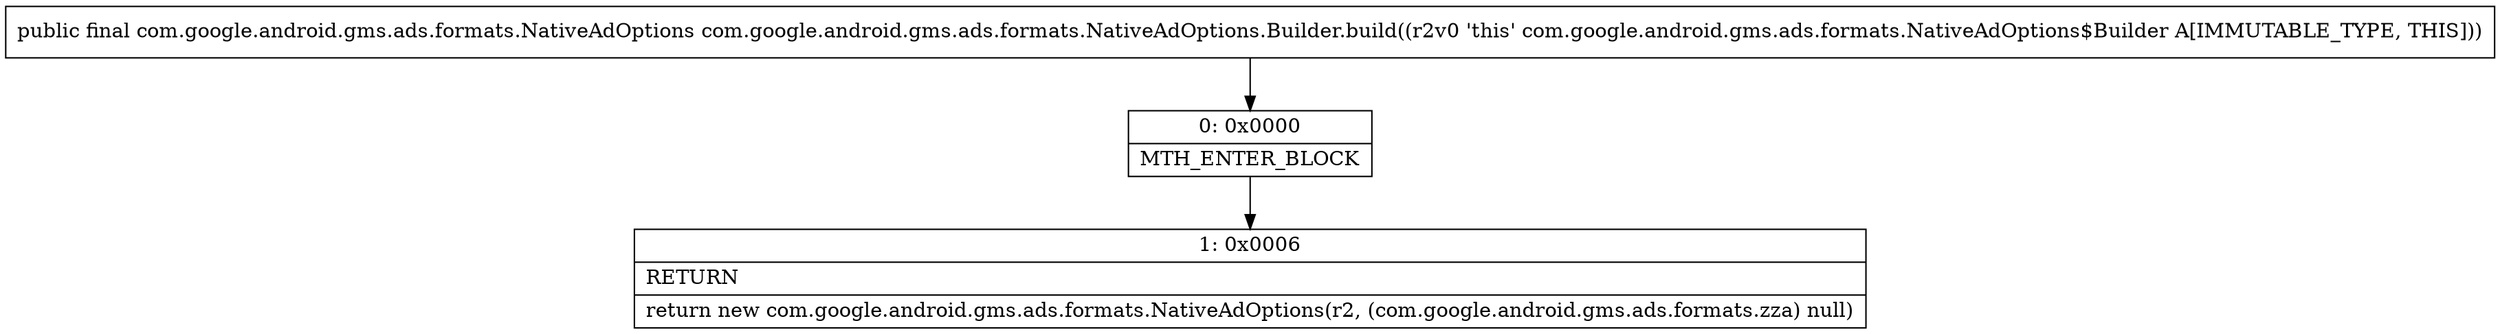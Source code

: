 digraph "CFG forcom.google.android.gms.ads.formats.NativeAdOptions.Builder.build()Lcom\/google\/android\/gms\/ads\/formats\/NativeAdOptions;" {
Node_0 [shape=record,label="{0\:\ 0x0000|MTH_ENTER_BLOCK\l}"];
Node_1 [shape=record,label="{1\:\ 0x0006|RETURN\l|return new com.google.android.gms.ads.formats.NativeAdOptions(r2, (com.google.android.gms.ads.formats.zza) null)\l}"];
MethodNode[shape=record,label="{public final com.google.android.gms.ads.formats.NativeAdOptions com.google.android.gms.ads.formats.NativeAdOptions.Builder.build((r2v0 'this' com.google.android.gms.ads.formats.NativeAdOptions$Builder A[IMMUTABLE_TYPE, THIS])) }"];
MethodNode -> Node_0;
Node_0 -> Node_1;
}

